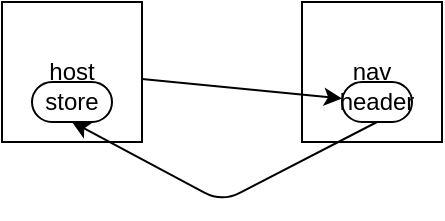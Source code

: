 <mxfile>
    <diagram id="Q_YVqzy-Xd0BsfAyviCG" name="Page-1">
        <mxGraphModel dx="355" dy="144" grid="1" gridSize="10" guides="1" tooltips="1" connect="1" arrows="1" fold="1" page="1" pageScale="1" pageWidth="850" pageHeight="1100" math="0" shadow="0">
            <root>
                <mxCell id="0"/>
                <mxCell id="1" parent="0"/>
                <mxCell id="2" value="host" style="whiteSpace=wrap;html=1;aspect=fixed;" vertex="1" parent="1">
                    <mxGeometry x="50" y="30" width="70" height="70" as="geometry"/>
                </mxCell>
                <mxCell id="3" value="nav" style="whiteSpace=wrap;html=1;aspect=fixed;" vertex="1" parent="1">
                    <mxGeometry x="200" y="30" width="70" height="70" as="geometry"/>
                </mxCell>
                <mxCell id="17" style="edgeStyle=none;html=1;exitX=0.5;exitY=1;exitDx=0;exitDy=0;entryX=0.5;entryY=1;entryDx=0;entryDy=0;" edge="1" parent="1" source="5" target="4">
                    <mxGeometry relative="1" as="geometry">
                        <Array as="points">
                            <mxPoint x="160" y="130"/>
                        </Array>
                    </mxGeometry>
                </mxCell>
                <mxCell id="4" value="store" style="rounded=1;whiteSpace=wrap;html=1;arcSize=50;" vertex="1" parent="1">
                    <mxGeometry x="65" y="70" width="40" height="20" as="geometry"/>
                </mxCell>
                <mxCell id="5" value="header" style="rounded=1;whiteSpace=wrap;html=1;arcSize=50;" vertex="1" parent="1">
                    <mxGeometry x="220" y="70" width="35" height="20" as="geometry"/>
                </mxCell>
                <mxCell id="16" value="" style="edgeStyle=none;html=1;" edge="1" parent="1" source="2" target="5">
                    <mxGeometry relative="1" as="geometry"/>
                </mxCell>
            </root>
        </mxGraphModel>
    </diagram>
</mxfile>
